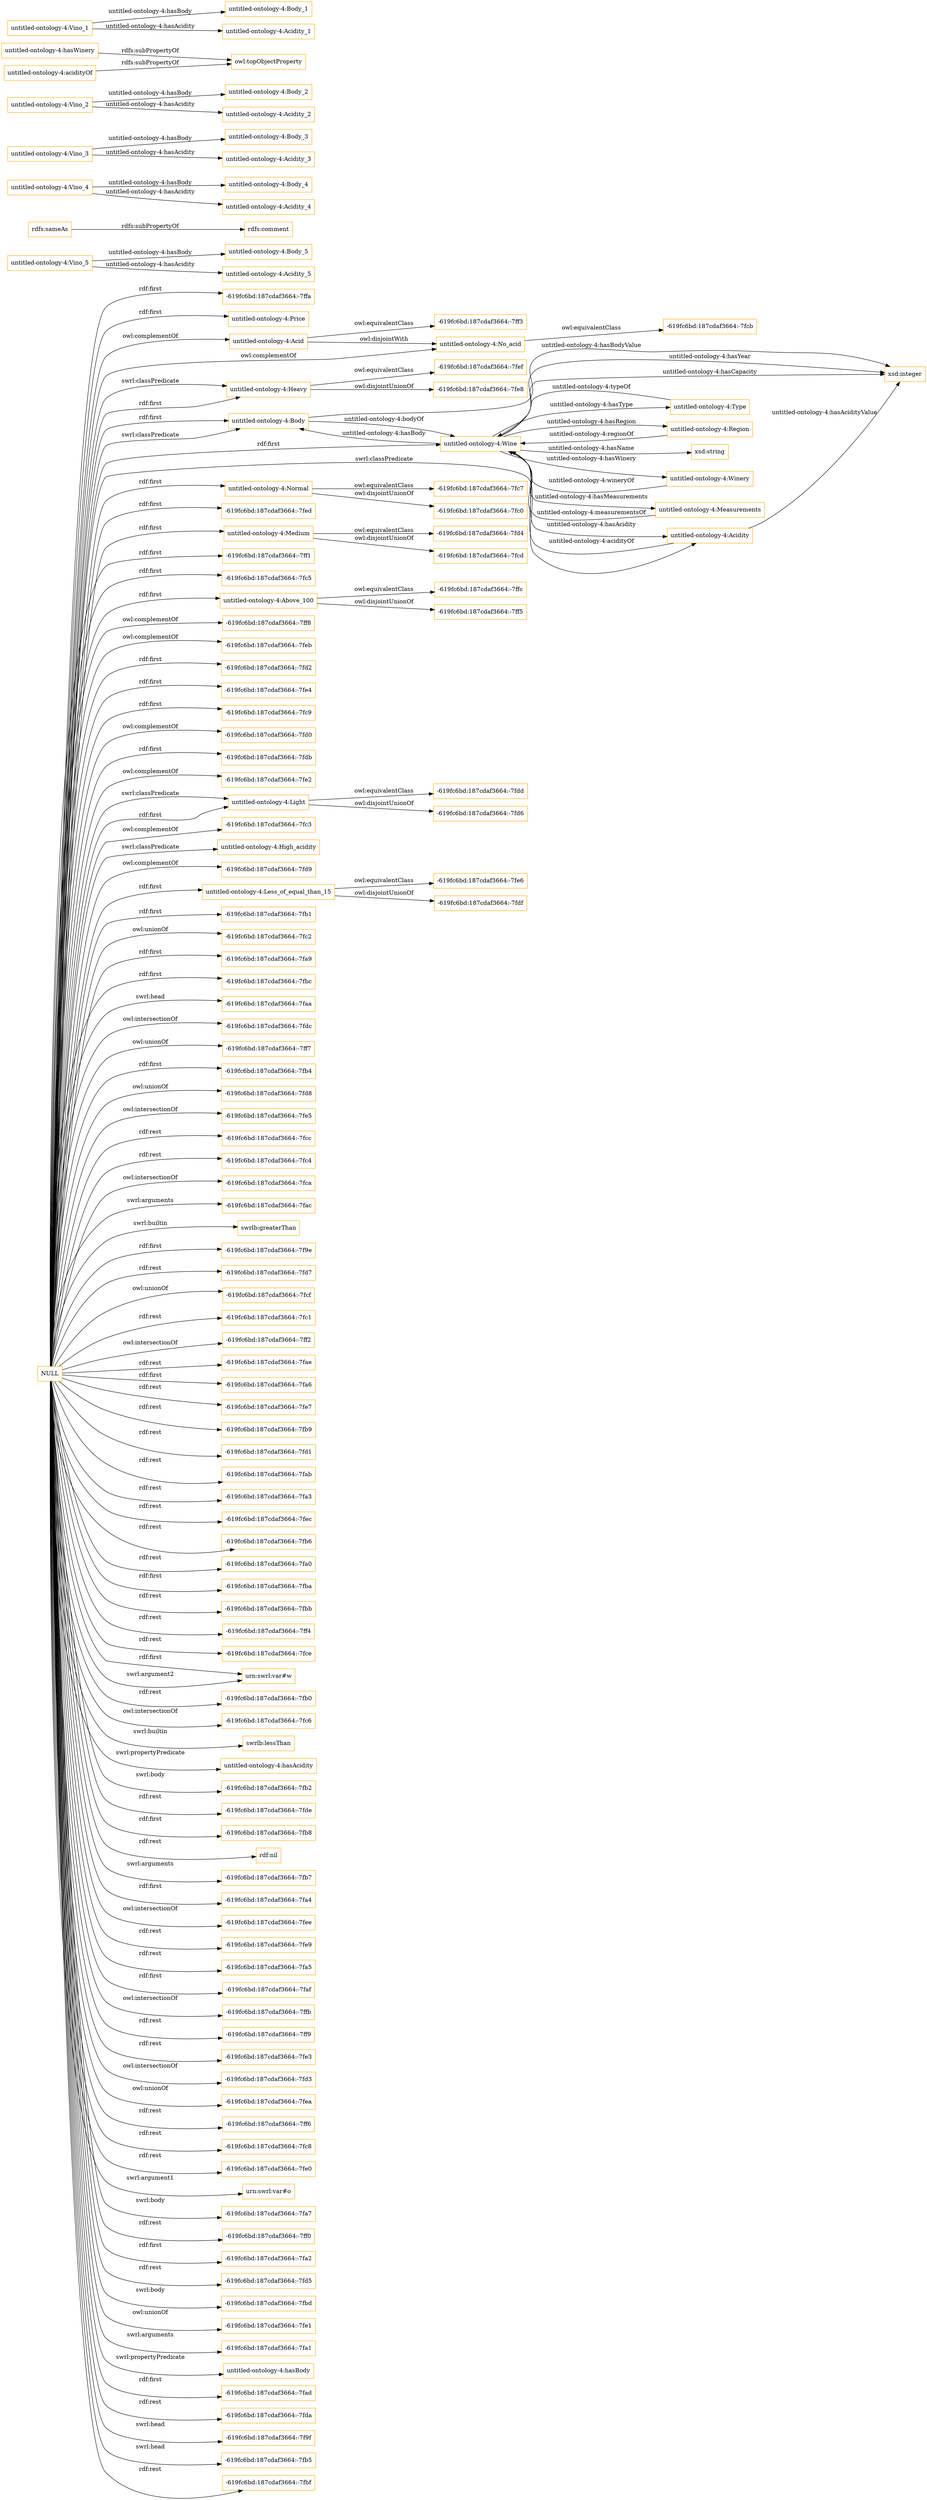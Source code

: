 digraph ar2dtool_diagram { 
rankdir=LR;
size="1501"
node [shape = rectangle, color="orange"]; "-619fc6bd:187cdaf3664:-7ffa" "untitled-ontology-4:Price" "untitled-ontology-4:Acid" "-619fc6bd:187cdaf3664:-7fcb" "untitled-ontology-4:No_acid" "untitled-ontology-4:Heavy" "-619fc6bd:187cdaf3664:-7fdd" "untitled-ontology-4:Body" "untitled-ontology-4:Normal" "-619fc6bd:187cdaf3664:-7fed" "untitled-ontology-4:Medium" "-619fc6bd:187cdaf3664:-7ff1" "-619fc6bd:187cdaf3664:-7fc5" "untitled-ontology-4:Measurements" "untitled-ontology-4:Above_100" "-619fc6bd:187cdaf3664:-7ff8" "untitled-ontology-4:Acidity" "-619fc6bd:187cdaf3664:-7feb" "-619fc6bd:187cdaf3664:-7fd2" "untitled-ontology-4:Winery" "-619fc6bd:187cdaf3664:-7fe4" "-619fc6bd:187cdaf3664:-7ffc" "untitled-ontology-4:Type" "-619fc6bd:187cdaf3664:-7fc9" "-619fc6bd:187cdaf3664:-7fd0" "-619fc6bd:187cdaf3664:-7fdb" "-619fc6bd:187cdaf3664:-7fe2" "untitled-ontology-4:Light" "-619fc6bd:187cdaf3664:-7fef" "-619fc6bd:187cdaf3664:-7fc3" "-619fc6bd:187cdaf3664:-7fc7" "untitled-ontology-4:High_acidity" "-619fc6bd:187cdaf3664:-7fd9" "untitled-ontology-4:Region" "-619fc6bd:187cdaf3664:-7ff3" "untitled-ontology-4:Less_of_equal_than_15" "-619fc6bd:187cdaf3664:-7fd4" "untitled-ontology-4:Wine" "-619fc6bd:187cdaf3664:-7fe6" ; /*classes style*/
	"NULL" -> "-619fc6bd:187cdaf3664:-7fb1" [ label = "rdf:first" ];
	"NULL" -> "-619fc6bd:187cdaf3664:-7ff1" [ label = "rdf:first" ];
	"NULL" -> "-619fc6bd:187cdaf3664:-7fc2" [ label = "owl:unionOf" ];
	"NULL" -> "-619fc6bd:187cdaf3664:-7fa9" [ label = "rdf:first" ];
	"NULL" -> "untitled-ontology-4:Normal" [ label = "rdf:first" ];
	"NULL" -> "-619fc6bd:187cdaf3664:-7fbc" [ label = "rdf:first" ];
	"NULL" -> "-619fc6bd:187cdaf3664:-7faa" [ label = "swrl:head" ];
	"NULL" -> "-619fc6bd:187cdaf3664:-7fdc" [ label = "owl:intersectionOf" ];
	"NULL" -> "-619fc6bd:187cdaf3664:-7ff7" [ label = "owl:unionOf" ];
	"NULL" -> "-619fc6bd:187cdaf3664:-7fb4" [ label = "rdf:first" ];
	"NULL" -> "-619fc6bd:187cdaf3664:-7fd8" [ label = "owl:unionOf" ];
	"NULL" -> "-619fc6bd:187cdaf3664:-7fe5" [ label = "owl:intersectionOf" ];
	"NULL" -> "-619fc6bd:187cdaf3664:-7fcc" [ label = "rdf:rest" ];
	"NULL" -> "-619fc6bd:187cdaf3664:-7fc4" [ label = "rdf:rest" ];
	"NULL" -> "-619fc6bd:187cdaf3664:-7fca" [ label = "owl:intersectionOf" ];
	"NULL" -> "-619fc6bd:187cdaf3664:-7fed" [ label = "rdf:first" ];
	"NULL" -> "-619fc6bd:187cdaf3664:-7fac" [ label = "swrl:arguments" ];
	"NULL" -> "swrlb:greaterThan" [ label = "swrl:builtin" ];
	"NULL" -> "untitled-ontology-4:Body" [ label = "rdf:first" ];
	"NULL" -> "-619fc6bd:187cdaf3664:-7f9e" [ label = "rdf:first" ];
	"NULL" -> "-619fc6bd:187cdaf3664:-7fd7" [ label = "rdf:rest" ];
	"NULL" -> "-619fc6bd:187cdaf3664:-7fcf" [ label = "owl:unionOf" ];
	"NULL" -> "-619fc6bd:187cdaf3664:-7fdb" [ label = "rdf:first" ];
	"NULL" -> "-619fc6bd:187cdaf3664:-7fc1" [ label = "rdf:rest" ];
	"NULL" -> "-619fc6bd:187cdaf3664:-7ff2" [ label = "owl:intersectionOf" ];
	"NULL" -> "-619fc6bd:187cdaf3664:-7fae" [ label = "rdf:rest" ];
	"NULL" -> "-619fc6bd:187cdaf3664:-7fc3" [ label = "owl:complementOf" ];
	"NULL" -> "-619fc6bd:187cdaf3664:-7fa6" [ label = "rdf:first" ];
	"NULL" -> "-619fc6bd:187cdaf3664:-7fe7" [ label = "rdf:rest" ];
	"NULL" -> "-619fc6bd:187cdaf3664:-7feb" [ label = "owl:complementOf" ];
	"NULL" -> "-619fc6bd:187cdaf3664:-7fb9" [ label = "rdf:rest" ];
	"NULL" -> "-619fc6bd:187cdaf3664:-7fd1" [ label = "rdf:rest" ];
	"NULL" -> "-619fc6bd:187cdaf3664:-7fab" [ label = "rdf:rest" ];
	"NULL" -> "-619fc6bd:187cdaf3664:-7fa3" [ label = "rdf:rest" ];
	"NULL" -> "-619fc6bd:187cdaf3664:-7fd0" [ label = "owl:complementOf" ];
	"NULL" -> "-619fc6bd:187cdaf3664:-7fec" [ label = "rdf:rest" ];
	"NULL" -> "-619fc6bd:187cdaf3664:-7fb6" [ label = "rdf:rest" ];
	"NULL" -> "-619fc6bd:187cdaf3664:-7fa0" [ label = "rdf:rest" ];
	"NULL" -> "untitled-ontology-4:Heavy" [ label = "swrl:classPredicate" ];
	"NULL" -> "-619fc6bd:187cdaf3664:-7fc5" [ label = "rdf:first" ];
	"NULL" -> "-619fc6bd:187cdaf3664:-7fba" [ label = "rdf:first" ];
	"NULL" -> "untitled-ontology-4:Light" [ label = "swrl:classPredicate" ];
	"NULL" -> "-619fc6bd:187cdaf3664:-7fbb" [ label = "rdf:rest" ];
	"NULL" -> "-619fc6bd:187cdaf3664:-7ffa" [ label = "rdf:first" ];
	"NULL" -> "untitled-ontology-4:High_acidity" [ label = "swrl:classPredicate" ];
	"NULL" -> "untitled-ontology-4:Above_100" [ label = "rdf:first" ];
	"NULL" -> "-619fc6bd:187cdaf3664:-7ff8" [ label = "owl:complementOf" ];
	"NULL" -> "-619fc6bd:187cdaf3664:-7ff4" [ label = "rdf:rest" ];
	"NULL" -> "-619fc6bd:187cdaf3664:-7fce" [ label = "rdf:rest" ];
	"NULL" -> "urn:swrl:var#w" [ label = "rdf:first" ];
	"NULL" -> "-619fc6bd:187cdaf3664:-7fb0" [ label = "rdf:rest" ];
	"NULL" -> "-619fc6bd:187cdaf3664:-7fc6" [ label = "owl:intersectionOf" ];
	"NULL" -> "swrlb:lessThan" [ label = "swrl:builtin" ];
	"NULL" -> "untitled-ontology-4:hasAcidity" [ label = "swrl:propertyPredicate" ];
	"NULL" -> "untitled-ontology-4:No_acid" [ label = "owl:complementOf" ];
	"NULL" -> "-619fc6bd:187cdaf3664:-7fb2" [ label = "swrl:body" ];
	"NULL" -> "urn:swrl:var#w" [ label = "swrl:argument2" ];
	"NULL" -> "-619fc6bd:187cdaf3664:-7fde" [ label = "rdf:rest" ];
	"NULL" -> "-619fc6bd:187cdaf3664:-7fb8" [ label = "rdf:first" ];
	"NULL" -> "untitled-ontology-4:Light" [ label = "rdf:first" ];
	"NULL" -> "rdf:nil" [ label = "rdf:rest" ];
	"NULL" -> "-619fc6bd:187cdaf3664:-7fb7" [ label = "swrl:arguments" ];
	"NULL" -> "-619fc6bd:187cdaf3664:-7fa4" [ label = "rdf:first" ];
	"NULL" -> "-619fc6bd:187cdaf3664:-7fee" [ label = "owl:intersectionOf" ];
	"NULL" -> "-619fc6bd:187cdaf3664:-7fe9" [ label = "rdf:rest" ];
	"NULL" -> "untitled-ontology-4:Less_of_equal_than_15" [ label = "rdf:first" ];
	"NULL" -> "untitled-ontology-4:Price" [ label = "rdf:first" ];
	"NULL" -> "-619fc6bd:187cdaf3664:-7fa5" [ label = "rdf:rest" ];
	"NULL" -> "-619fc6bd:187cdaf3664:-7faf" [ label = "rdf:first" ];
	"NULL" -> "-619fc6bd:187cdaf3664:-7ffb" [ label = "owl:intersectionOf" ];
	"NULL" -> "-619fc6bd:187cdaf3664:-7ff9" [ label = "rdf:rest" ];
	"NULL" -> "-619fc6bd:187cdaf3664:-7fe3" [ label = "rdf:rest" ];
	"NULL" -> "-619fc6bd:187cdaf3664:-7fd3" [ label = "owl:intersectionOf" ];
	"NULL" -> "-619fc6bd:187cdaf3664:-7fea" [ label = "owl:unionOf" ];
	"NULL" -> "untitled-ontology-4:Body" [ label = "swrl:classPredicate" ];
	"NULL" -> "-619fc6bd:187cdaf3664:-7ff6" [ label = "rdf:rest" ];
	"NULL" -> "-619fc6bd:187cdaf3664:-7fc8" [ label = "rdf:rest" ];
	"NULL" -> "-619fc6bd:187cdaf3664:-7fe0" [ label = "rdf:rest" ];
	"NULL" -> "untitled-ontology-4:Acid" [ label = "owl:complementOf" ];
	"NULL" -> "urn:swrl:var#o" [ label = "swrl:argument1" ];
	"NULL" -> "-619fc6bd:187cdaf3664:-7fc9" [ label = "rdf:first" ];
	"NULL" -> "untitled-ontology-4:Medium" [ label = "rdf:first" ];
	"NULL" -> "-619fc6bd:187cdaf3664:-7fe4" [ label = "rdf:first" ];
	"NULL" -> "-619fc6bd:187cdaf3664:-7fa7" [ label = "swrl:body" ];
	"NULL" -> "untitled-ontology-4:Wine" [ label = "rdf:first" ];
	"NULL" -> "-619fc6bd:187cdaf3664:-7ff0" [ label = "rdf:rest" ];
	"NULL" -> "-619fc6bd:187cdaf3664:-7fd2" [ label = "rdf:first" ];
	"NULL" -> "-619fc6bd:187cdaf3664:-7fa2" [ label = "rdf:first" ];
	"NULL" -> "-619fc6bd:187cdaf3664:-7fd9" [ label = "owl:complementOf" ];
	"NULL" -> "-619fc6bd:187cdaf3664:-7fd5" [ label = "rdf:rest" ];
	"NULL" -> "-619fc6bd:187cdaf3664:-7fbd" [ label = "swrl:body" ];
	"NULL" -> "-619fc6bd:187cdaf3664:-7fe1" [ label = "owl:unionOf" ];
	"NULL" -> "-619fc6bd:187cdaf3664:-7fa1" [ label = "swrl:arguments" ];
	"NULL" -> "untitled-ontology-4:hasBody" [ label = "swrl:propertyPredicate" ];
	"NULL" -> "-619fc6bd:187cdaf3664:-7fe2" [ label = "owl:complementOf" ];
	"NULL" -> "-619fc6bd:187cdaf3664:-7fad" [ label = "rdf:first" ];
	"NULL" -> "untitled-ontology-4:Acidity" [ label = "swrl:classPredicate" ];
	"NULL" -> "-619fc6bd:187cdaf3664:-7fda" [ label = "rdf:rest" ];
	"NULL" -> "untitled-ontology-4:Heavy" [ label = "rdf:first" ];
	"NULL" -> "-619fc6bd:187cdaf3664:-7f9f" [ label = "swrl:head" ];
	"NULL" -> "-619fc6bd:187cdaf3664:-7fb5" [ label = "swrl:head" ];
	"NULL" -> "-619fc6bd:187cdaf3664:-7fbf" [ label = "rdf:rest" ];
	"untitled-ontology-4:Vino_5" -> "untitled-ontology-4:Body_5" [ label = "untitled-ontology-4:hasBody" ];
	"untitled-ontology-4:Vino_5" -> "untitled-ontology-4:Acidity_5" [ label = "untitled-ontology-4:hasAcidity" ];
	"untitled-ontology-4:Light" -> "-619fc6bd:187cdaf3664:-7fd6" [ label = "owl:disjointUnionOf" ];
	"untitled-ontology-4:Light" -> "-619fc6bd:187cdaf3664:-7fdd" [ label = "owl:equivalentClass" ];
	"rdfs:sameAs" -> "rdfs:comment" [ label = "rdfs:subPropertyOf" ];
	"untitled-ontology-4:No_acid" -> "-619fc6bd:187cdaf3664:-7fcb" [ label = "owl:equivalentClass" ];
	"untitled-ontology-4:Vino_4" -> "untitled-ontology-4:Body_4" [ label = "untitled-ontology-4:hasBody" ];
	"untitled-ontology-4:Vino_4" -> "untitled-ontology-4:Acidity_4" [ label = "untitled-ontology-4:hasAcidity" ];
	"untitled-ontology-4:Less_of_equal_than_15" -> "-619fc6bd:187cdaf3664:-7fdf" [ label = "owl:disjointUnionOf" ];
	"untitled-ontology-4:Less_of_equal_than_15" -> "-619fc6bd:187cdaf3664:-7fe6" [ label = "owl:equivalentClass" ];
	"untitled-ontology-4:Normal" -> "-619fc6bd:187cdaf3664:-7fc0" [ label = "owl:disjointUnionOf" ];
	"untitled-ontology-4:Normal" -> "-619fc6bd:187cdaf3664:-7fc7" [ label = "owl:equivalentClass" ];
	"untitled-ontology-4:Heavy" -> "-619fc6bd:187cdaf3664:-7fe8" [ label = "owl:disjointUnionOf" ];
	"untitled-ontology-4:Heavy" -> "-619fc6bd:187cdaf3664:-7fef" [ label = "owl:equivalentClass" ];
	"untitled-ontology-4:Above_100" -> "-619fc6bd:187cdaf3664:-7ff5" [ label = "owl:disjointUnionOf" ];
	"untitled-ontology-4:Above_100" -> "-619fc6bd:187cdaf3664:-7ffc" [ label = "owl:equivalentClass" ];
	"untitled-ontology-4:Vino_3" -> "untitled-ontology-4:Body_3" [ label = "untitled-ontology-4:hasBody" ];
	"untitled-ontology-4:Vino_3" -> "untitled-ontology-4:Acidity_3" [ label = "untitled-ontology-4:hasAcidity" ];
	"untitled-ontology-4:Acid" -> "untitled-ontology-4:No_acid" [ label = "owl:disjointWith" ];
	"untitled-ontology-4:Acid" -> "-619fc6bd:187cdaf3664:-7ff3" [ label = "owl:equivalentClass" ];
	"untitled-ontology-4:Medium" -> "-619fc6bd:187cdaf3664:-7fcd" [ label = "owl:disjointUnionOf" ];
	"untitled-ontology-4:Medium" -> "-619fc6bd:187cdaf3664:-7fd4" [ label = "owl:equivalentClass" ];
	"untitled-ontology-4:Vino_2" -> "untitled-ontology-4:Body_2" [ label = "untitled-ontology-4:hasBody" ];
	"untitled-ontology-4:Vino_2" -> "untitled-ontology-4:Acidity_2" [ label = "untitled-ontology-4:hasAcidity" ];
	"untitled-ontology-4:hasWinery" -> "owl:topObjectProperty" [ label = "rdfs:subPropertyOf" ];
	"untitled-ontology-4:Vino_1" -> "untitled-ontology-4:Body_1" [ label = "untitled-ontology-4:hasBody" ];
	"untitled-ontology-4:Vino_1" -> "untitled-ontology-4:Acidity_1" [ label = "untitled-ontology-4:hasAcidity" ];
	"untitled-ontology-4:acidityOf" -> "owl:topObjectProperty" [ label = "rdfs:subPropertyOf" ];
	"untitled-ontology-4:Body" -> "xsd:integer" [ label = "untitled-ontology-4:hasBodyValue" ];
	"untitled-ontology-4:Wine" -> "untitled-ontology-4:Acidity" [ label = "untitled-ontology-4:hasAcidity" ];
	"untitled-ontology-4:Type" -> "untitled-ontology-4:Wine" [ label = "untitled-ontology-4:typeOf" ];
	"untitled-ontology-4:Wine" -> "untitled-ontology-4:Type" [ label = "untitled-ontology-4:hasType" ];
	"untitled-ontology-4:Wine" -> "xsd:integer" [ label = "untitled-ontology-4:hasYear" ];
	"untitled-ontology-4:Wine" -> "untitled-ontology-4:Measurements" [ label = "untitled-ontology-4:hasMeasurements" ];
	"untitled-ontology-4:Wine" -> "xsd:integer" [ label = "untitled-ontology-4:hasCapacity" ];
	"untitled-ontology-4:Wine" -> "untitled-ontology-4:Body" [ label = "untitled-ontology-4:hasBody" ];
	"untitled-ontology-4:Acidity" -> "xsd:integer" [ label = "untitled-ontology-4:hasAcidityValue" ];
	"untitled-ontology-4:Wine" -> "untitled-ontology-4:Winery" [ label = "untitled-ontology-4:hasWinery" ];
	"untitled-ontology-4:Wine" -> "untitled-ontology-4:Region" [ label = "untitled-ontology-4:hasRegion" ];
	"untitled-ontology-4:Wine" -> "xsd:string" [ label = "untitled-ontology-4:hasName" ];
	"untitled-ontology-4:Body" -> "untitled-ontology-4:Wine" [ label = "untitled-ontology-4:bodyOf" ];
	"untitled-ontology-4:Acidity" -> "untitled-ontology-4:Wine" [ label = "untitled-ontology-4:acidityOf" ];
	"untitled-ontology-4:Winery" -> "untitled-ontology-4:Wine" [ label = "untitled-ontology-4:wineryOf" ];
	"untitled-ontology-4:Measurements" -> "untitled-ontology-4:Wine" [ label = "untitled-ontology-4:measurementsOf" ];
	"untitled-ontology-4:Region" -> "untitled-ontology-4:Wine" [ label = "untitled-ontology-4:regionOf" ];

}
